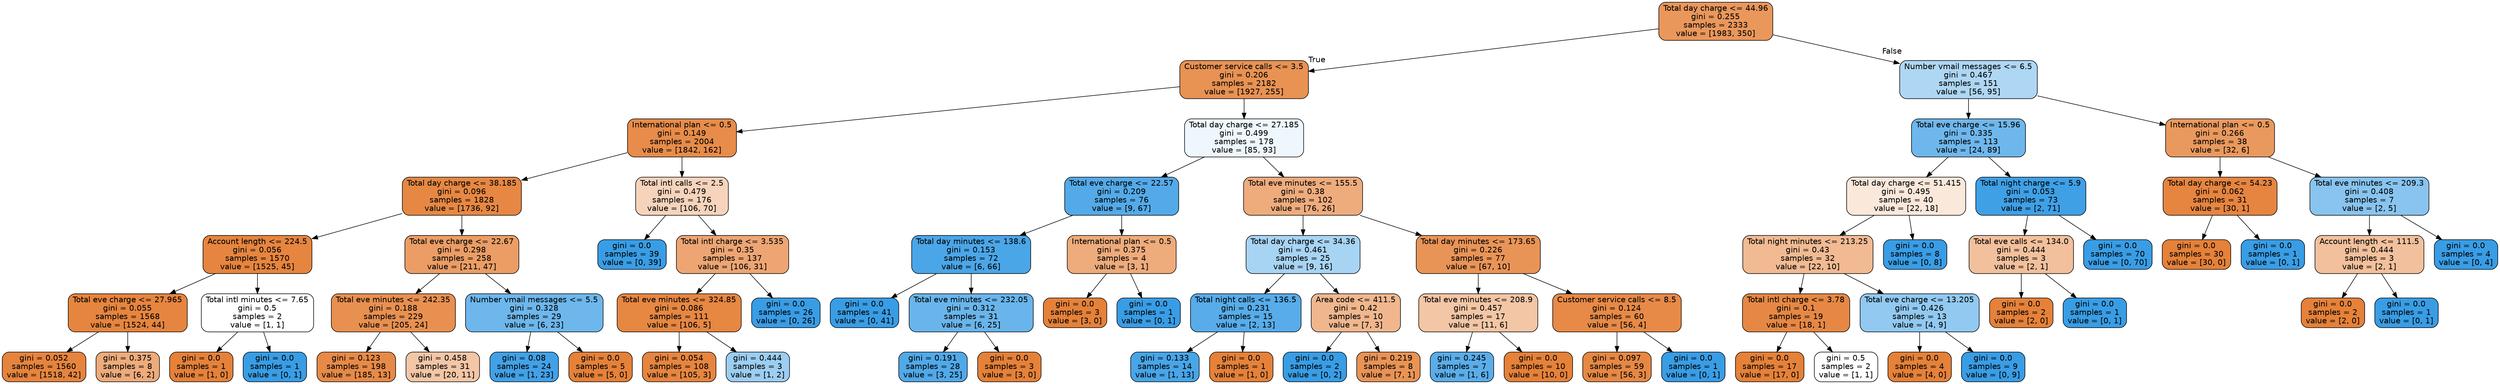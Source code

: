 digraph Tree {
node [shape=box, style="filled, rounded", color="black", fontname=helvetica] ;
edge [fontname=helvetica] ;
0 [label="Total day charge <= 44.96\ngini = 0.255\nsamples = 2333\nvalue = [1983, 350]", fillcolor="#ea975c"] ;
1 [label="Customer service calls <= 3.5\ngini = 0.206\nsamples = 2182\nvalue = [1927, 255]", fillcolor="#e89253"] ;
0 -> 1 [labeldistance=2.5, labelangle=45, headlabel="True"] ;
2 [label="International plan <= 0.5\ngini = 0.149\nsamples = 2004\nvalue = [1842, 162]", fillcolor="#e78c4a"] ;
1 -> 2 ;
3 [label="Total day charge <= 38.185\ngini = 0.096\nsamples = 1828\nvalue = [1736, 92]", fillcolor="#e68843"] ;
2 -> 3 ;
4 [label="Account length <= 224.5\ngini = 0.056\nsamples = 1570\nvalue = [1525, 45]", fillcolor="#e6853f"] ;
3 -> 4 ;
5 [label="Total eve charge <= 27.965\ngini = 0.055\nsamples = 1568\nvalue = [1524, 44]", fillcolor="#e6853f"] ;
4 -> 5 ;
6 [label="gini = 0.052\nsamples = 1560\nvalue = [1518, 42]", fillcolor="#e6843e"] ;
5 -> 6 ;
7 [label="gini = 0.375\nsamples = 8\nvalue = [6, 2]", fillcolor="#eeab7b"] ;
5 -> 7 ;
8 [label="Total intl minutes <= 7.65\ngini = 0.5\nsamples = 2\nvalue = [1, 1]", fillcolor="#ffffff"] ;
4 -> 8 ;
9 [label="gini = 0.0\nsamples = 1\nvalue = [1, 0]", fillcolor="#e58139"] ;
8 -> 9 ;
10 [label="gini = 0.0\nsamples = 1\nvalue = [0, 1]", fillcolor="#399de5"] ;
8 -> 10 ;
11 [label="Total eve charge <= 22.67\ngini = 0.298\nsamples = 258\nvalue = [211, 47]", fillcolor="#eb9d65"] ;
3 -> 11 ;
12 [label="Total eve minutes <= 242.35\ngini = 0.188\nsamples = 229\nvalue = [205, 24]", fillcolor="#e89050"] ;
11 -> 12 ;
13 [label="gini = 0.123\nsamples = 198\nvalue = [185, 13]", fillcolor="#e78a47"] ;
12 -> 13 ;
14 [label="gini = 0.458\nsamples = 31\nvalue = [20, 11]", fillcolor="#f3c6a6"] ;
12 -> 14 ;
15 [label="Number vmail messages <= 5.5\ngini = 0.328\nsamples = 29\nvalue = [6, 23]", fillcolor="#6db7ec"] ;
11 -> 15 ;
16 [label="gini = 0.08\nsamples = 24\nvalue = [1, 23]", fillcolor="#42a1e6"] ;
15 -> 16 ;
17 [label="gini = 0.0\nsamples = 5\nvalue = [5, 0]", fillcolor="#e58139"] ;
15 -> 17 ;
18 [label="Total intl calls <= 2.5\ngini = 0.479\nsamples = 176\nvalue = [106, 70]", fillcolor="#f6d4bc"] ;
2 -> 18 ;
19 [label="gini = 0.0\nsamples = 39\nvalue = [0, 39]", fillcolor="#399de5"] ;
18 -> 19 ;
20 [label="Total intl charge <= 3.535\ngini = 0.35\nsamples = 137\nvalue = [106, 31]", fillcolor="#eda673"] ;
18 -> 20 ;
21 [label="Total eve minutes <= 324.85\ngini = 0.086\nsamples = 111\nvalue = [106, 5]", fillcolor="#e68742"] ;
20 -> 21 ;
22 [label="gini = 0.054\nsamples = 108\nvalue = [105, 3]", fillcolor="#e6853f"] ;
21 -> 22 ;
23 [label="gini = 0.444\nsamples = 3\nvalue = [1, 2]", fillcolor="#9ccef2"] ;
21 -> 23 ;
24 [label="gini = 0.0\nsamples = 26\nvalue = [0, 26]", fillcolor="#399de5"] ;
20 -> 24 ;
25 [label="Total day charge <= 27.185\ngini = 0.499\nsamples = 178\nvalue = [85, 93]", fillcolor="#eef7fd"] ;
1 -> 25 ;
26 [label="Total eve charge <= 22.57\ngini = 0.209\nsamples = 76\nvalue = [9, 67]", fillcolor="#54aae8"] ;
25 -> 26 ;
27 [label="Total day minutes <= 138.6\ngini = 0.153\nsamples = 72\nvalue = [6, 66]", fillcolor="#4ba6e7"] ;
26 -> 27 ;
28 [label="gini = 0.0\nsamples = 41\nvalue = [0, 41]", fillcolor="#399de5"] ;
27 -> 28 ;
29 [label="Total eve minutes <= 232.05\ngini = 0.312\nsamples = 31\nvalue = [6, 25]", fillcolor="#69b5eb"] ;
27 -> 29 ;
30 [label="gini = 0.191\nsamples = 28\nvalue = [3, 25]", fillcolor="#51a9e8"] ;
29 -> 30 ;
31 [label="gini = 0.0\nsamples = 3\nvalue = [3, 0]", fillcolor="#e58139"] ;
29 -> 31 ;
32 [label="International plan <= 0.5\ngini = 0.375\nsamples = 4\nvalue = [3, 1]", fillcolor="#eeab7b"] ;
26 -> 32 ;
33 [label="gini = 0.0\nsamples = 3\nvalue = [3, 0]", fillcolor="#e58139"] ;
32 -> 33 ;
34 [label="gini = 0.0\nsamples = 1\nvalue = [0, 1]", fillcolor="#399de5"] ;
32 -> 34 ;
35 [label="Total eve minutes <= 155.5\ngini = 0.38\nsamples = 102\nvalue = [76, 26]", fillcolor="#eeac7d"] ;
25 -> 35 ;
36 [label="Total day charge <= 34.36\ngini = 0.461\nsamples = 25\nvalue = [9, 16]", fillcolor="#a8d4f4"] ;
35 -> 36 ;
37 [label="Total night calls <= 136.5\ngini = 0.231\nsamples = 15\nvalue = [2, 13]", fillcolor="#57ace9"] ;
36 -> 37 ;
38 [label="gini = 0.133\nsamples = 14\nvalue = [1, 13]", fillcolor="#48a5e7"] ;
37 -> 38 ;
39 [label="gini = 0.0\nsamples = 1\nvalue = [1, 0]", fillcolor="#e58139"] ;
37 -> 39 ;
40 [label="Area code <= 411.5\ngini = 0.42\nsamples = 10\nvalue = [7, 3]", fillcolor="#f0b78e"] ;
36 -> 40 ;
41 [label="gini = 0.0\nsamples = 2\nvalue = [0, 2]", fillcolor="#399de5"] ;
40 -> 41 ;
42 [label="gini = 0.219\nsamples = 8\nvalue = [7, 1]", fillcolor="#e99355"] ;
40 -> 42 ;
43 [label="Total day minutes <= 173.65\ngini = 0.226\nsamples = 77\nvalue = [67, 10]", fillcolor="#e99457"] ;
35 -> 43 ;
44 [label="Total eve minutes <= 208.9\ngini = 0.457\nsamples = 17\nvalue = [11, 6]", fillcolor="#f3c6a5"] ;
43 -> 44 ;
45 [label="gini = 0.245\nsamples = 7\nvalue = [1, 6]", fillcolor="#5aade9"] ;
44 -> 45 ;
46 [label="gini = 0.0\nsamples = 10\nvalue = [10, 0]", fillcolor="#e58139"] ;
44 -> 46 ;
47 [label="Customer service calls <= 8.5\ngini = 0.124\nsamples = 60\nvalue = [56, 4]", fillcolor="#e78a47"] ;
43 -> 47 ;
48 [label="gini = 0.097\nsamples = 59\nvalue = [56, 3]", fillcolor="#e68844"] ;
47 -> 48 ;
49 [label="gini = 0.0\nsamples = 1\nvalue = [0, 1]", fillcolor="#399de5"] ;
47 -> 49 ;
50 [label="Number vmail messages <= 6.5\ngini = 0.467\nsamples = 151\nvalue = [56, 95]", fillcolor="#aed7f4"] ;
0 -> 50 [labeldistance=2.5, labelangle=-45, headlabel="False"] ;
51 [label="Total eve charge <= 15.96\ngini = 0.335\nsamples = 113\nvalue = [24, 89]", fillcolor="#6eb7ec"] ;
50 -> 51 ;
52 [label="Total day charge <= 51.415\ngini = 0.495\nsamples = 40\nvalue = [22, 18]", fillcolor="#fae8db"] ;
51 -> 52 ;
53 [label="Total night minutes <= 213.25\ngini = 0.43\nsamples = 32\nvalue = [22, 10]", fillcolor="#f1ba93"] ;
52 -> 53 ;
54 [label="Total intl charge <= 3.78\ngini = 0.1\nsamples = 19\nvalue = [18, 1]", fillcolor="#e68844"] ;
53 -> 54 ;
55 [label="gini = 0.0\nsamples = 17\nvalue = [17, 0]", fillcolor="#e58139"] ;
54 -> 55 ;
56 [label="gini = 0.5\nsamples = 2\nvalue = [1, 1]", fillcolor="#ffffff"] ;
54 -> 56 ;
57 [label="Total eve charge <= 13.205\ngini = 0.426\nsamples = 13\nvalue = [4, 9]", fillcolor="#91c9f1"] ;
53 -> 57 ;
58 [label="gini = 0.0\nsamples = 4\nvalue = [4, 0]", fillcolor="#e58139"] ;
57 -> 58 ;
59 [label="gini = 0.0\nsamples = 9\nvalue = [0, 9]", fillcolor="#399de5"] ;
57 -> 59 ;
60 [label="gini = 0.0\nsamples = 8\nvalue = [0, 8]", fillcolor="#399de5"] ;
52 -> 60 ;
61 [label="Total night charge <= 5.9\ngini = 0.053\nsamples = 73\nvalue = [2, 71]", fillcolor="#3fa0e6"] ;
51 -> 61 ;
62 [label="Total eve calls <= 134.0\ngini = 0.444\nsamples = 3\nvalue = [2, 1]", fillcolor="#f2c09c"] ;
61 -> 62 ;
63 [label="gini = 0.0\nsamples = 2\nvalue = [2, 0]", fillcolor="#e58139"] ;
62 -> 63 ;
64 [label="gini = 0.0\nsamples = 1\nvalue = [0, 1]", fillcolor="#399de5"] ;
62 -> 64 ;
65 [label="gini = 0.0\nsamples = 70\nvalue = [0, 70]", fillcolor="#399de5"] ;
61 -> 65 ;
66 [label="International plan <= 0.5\ngini = 0.266\nsamples = 38\nvalue = [32, 6]", fillcolor="#ea995e"] ;
50 -> 66 ;
67 [label="Total day charge <= 54.23\ngini = 0.062\nsamples = 31\nvalue = [30, 1]", fillcolor="#e68540"] ;
66 -> 67 ;
68 [label="gini = 0.0\nsamples = 30\nvalue = [30, 0]", fillcolor="#e58139"] ;
67 -> 68 ;
69 [label="gini = 0.0\nsamples = 1\nvalue = [0, 1]", fillcolor="#399de5"] ;
67 -> 69 ;
70 [label="Total eve minutes <= 209.3\ngini = 0.408\nsamples = 7\nvalue = [2, 5]", fillcolor="#88c4ef"] ;
66 -> 70 ;
71 [label="Account length <= 111.5\ngini = 0.444\nsamples = 3\nvalue = [2, 1]", fillcolor="#f2c09c"] ;
70 -> 71 ;
72 [label="gini = 0.0\nsamples = 2\nvalue = [2, 0]", fillcolor="#e58139"] ;
71 -> 72 ;
73 [label="gini = 0.0\nsamples = 1\nvalue = [0, 1]", fillcolor="#399de5"] ;
71 -> 73 ;
74 [label="gini = 0.0\nsamples = 4\nvalue = [0, 4]", fillcolor="#399de5"] ;
70 -> 74 ;
}